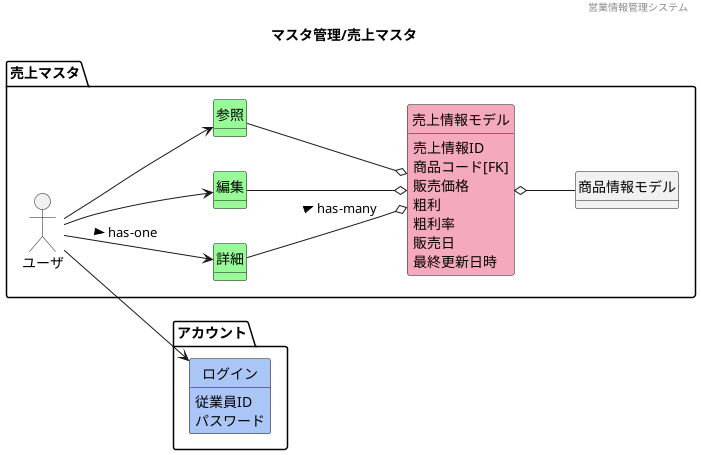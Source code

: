 @startuml images/マスタ管理/売上マスタ
' ヘッダー
header 営業情報管理システム
' タイトル
title マスタ管理/売上マスタ
' 
hide circle
' 
hide method
left to right direction

package "アカウント"{
    class "ログイン" #A9C6F6

}

package "売上マスタ" {
    'ユーザや外部システム
    mix_actor "ユーザ"
    class "詳細" #98fb98
    class "編集" #98fb98
    class "参照" #98fb98
    class "売上情報モデル" #F5A9BC 
    class "商品情報モデル"
    ' class "" #F5A9BC
    ' class "" #ffd700

    'モデル同士の関係
    ユーザ --> 参照
    ユーザ --> 編集
    ユーザ --> 詳細 : > has-one
    ユーザ --> ログイン
    参照 --o 売上情報モデル
    編集 --o 売上情報モデル
    詳細 --o 売上情報モデル : > has-many
    売上情報モデル o-- 商品情報モデル

    'ドメインクラスの属性
    売上情報モデル : 売上情報ID
    売上情報モデル : 商品コード[FK]
    売上情報モデル : 販売価格
    売上情報モデル : 粗利
    売上情報モデル : 粗利率
    売上情報モデル : 販売日
    売上情報モデル : 最終更新日時

    ログイン : 従業員ID
    ログイン : パスワード
}





@enduml